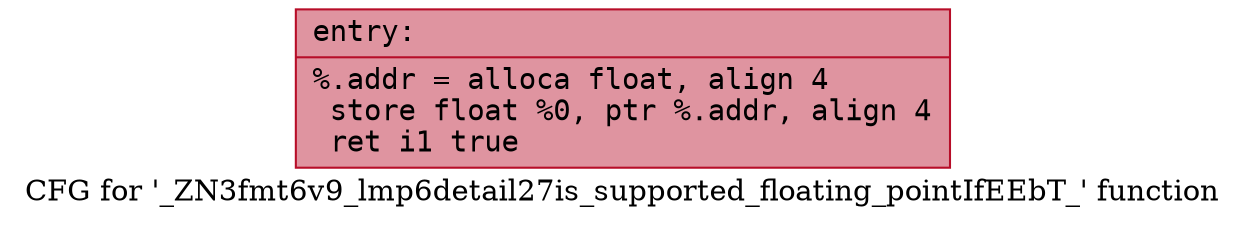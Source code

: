 digraph "CFG for '_ZN3fmt6v9_lmp6detail27is_supported_floating_pointIfEEbT_' function" {
	label="CFG for '_ZN3fmt6v9_lmp6detail27is_supported_floating_pointIfEEbT_' function";

	Node0x55fec31dd700 [shape=record,color="#b70d28ff", style=filled, fillcolor="#b70d2870" fontname="Courier",label="{entry:\l|  %.addr = alloca float, align 4\l  store float %0, ptr %.addr, align 4\l  ret i1 true\l}"];
}
